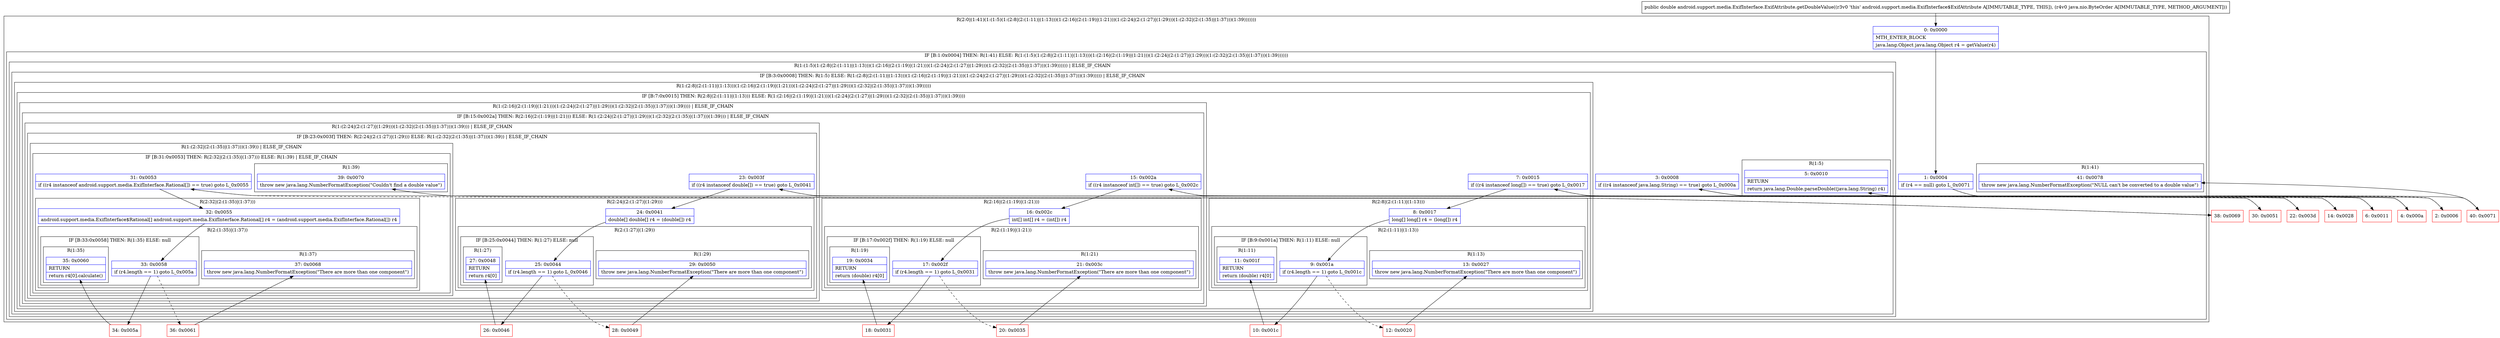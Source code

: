 digraph "CFG forandroid.support.media.ExifInterface.ExifAttribute.getDoubleValue(Ljava\/nio\/ByteOrder;)D" {
subgraph cluster_Region_32550451 {
label = "R(2:0|(1:41)(1:(1:5)(1:(2:8|(2:(1:11)|(1:13)))(1:(2:16|(2:(1:19)|(1:21)))(1:(2:24|(2:(1:27)|(1:29)))(1:(2:32|(2:(1:35)|(1:37)))(1:39)))))))";
node [shape=record,color=blue];
Node_0 [shape=record,label="{0\:\ 0x0000|MTH_ENTER_BLOCK\l|java.lang.Object java.lang.Object r4 = getValue(r4)\l}"];
subgraph cluster_IfRegion_1768404233 {
label = "IF [B:1:0x0004] THEN: R(1:41) ELSE: R(1:(1:5)(1:(2:8|(2:(1:11)|(1:13)))(1:(2:16|(2:(1:19)|(1:21)))(1:(2:24|(2:(1:27)|(1:29)))(1:(2:32|(2:(1:35)|(1:37)))(1:39))))))";
node [shape=record,color=blue];
Node_1 [shape=record,label="{1\:\ 0x0004|if (r4 == null) goto L_0x0071\l}"];
subgraph cluster_Region_101901164 {
label = "R(1:41)";
node [shape=record,color=blue];
Node_41 [shape=record,label="{41\:\ 0x0078|throw new java.lang.NumberFormatException(\"NULL can't be converted to a double value\")\l}"];
}
subgraph cluster_Region_1312265075 {
label = "R(1:(1:5)(1:(2:8|(2:(1:11)|(1:13)))(1:(2:16|(2:(1:19)|(1:21)))(1:(2:24|(2:(1:27)|(1:29)))(1:(2:32|(2:(1:35)|(1:37)))(1:39)))))) | ELSE_IF_CHAIN\l";
node [shape=record,color=blue];
subgraph cluster_IfRegion_324621187 {
label = "IF [B:3:0x0008] THEN: R(1:5) ELSE: R(1:(2:8|(2:(1:11)|(1:13)))(1:(2:16|(2:(1:19)|(1:21)))(1:(2:24|(2:(1:27)|(1:29)))(1:(2:32|(2:(1:35)|(1:37)))(1:39))))) | ELSE_IF_CHAIN\l";
node [shape=record,color=blue];
Node_3 [shape=record,label="{3\:\ 0x0008|if ((r4 instanceof java.lang.String) == true) goto L_0x000a\l}"];
subgraph cluster_Region_647446768 {
label = "R(1:5)";
node [shape=record,color=blue];
Node_5 [shape=record,label="{5\:\ 0x0010|RETURN\l|return java.lang.Double.parseDouble((java.lang.String) r4)\l}"];
}
subgraph cluster_Region_1721488288 {
label = "R(1:(2:8|(2:(1:11)|(1:13)))(1:(2:16|(2:(1:19)|(1:21)))(1:(2:24|(2:(1:27)|(1:29)))(1:(2:32|(2:(1:35)|(1:37)))(1:39)))))";
node [shape=record,color=blue];
subgraph cluster_IfRegion_580051751 {
label = "IF [B:7:0x0015] THEN: R(2:8|(2:(1:11)|(1:13))) ELSE: R(1:(2:16|(2:(1:19)|(1:21)))(1:(2:24|(2:(1:27)|(1:29)))(1:(2:32|(2:(1:35)|(1:37)))(1:39))))";
node [shape=record,color=blue];
Node_7 [shape=record,label="{7\:\ 0x0015|if ((r4 instanceof long[]) == true) goto L_0x0017\l}"];
subgraph cluster_Region_1988744577 {
label = "R(2:8|(2:(1:11)|(1:13)))";
node [shape=record,color=blue];
Node_8 [shape=record,label="{8\:\ 0x0017|long[] long[] r4 = (long[]) r4\l}"];
subgraph cluster_Region_496213710 {
label = "R(2:(1:11)|(1:13))";
node [shape=record,color=blue];
subgraph cluster_IfRegion_1747112846 {
label = "IF [B:9:0x001a] THEN: R(1:11) ELSE: null";
node [shape=record,color=blue];
Node_9 [shape=record,label="{9\:\ 0x001a|if (r4.length == 1) goto L_0x001c\l}"];
subgraph cluster_Region_927012661 {
label = "R(1:11)";
node [shape=record,color=blue];
Node_11 [shape=record,label="{11\:\ 0x001f|RETURN\l|return (double) r4[0]\l}"];
}
}
subgraph cluster_Region_210438035 {
label = "R(1:13)";
node [shape=record,color=blue];
Node_13 [shape=record,label="{13\:\ 0x0027|throw new java.lang.NumberFormatException(\"There are more than one component\")\l}"];
}
}
}
subgraph cluster_Region_2119545210 {
label = "R(1:(2:16|(2:(1:19)|(1:21)))(1:(2:24|(2:(1:27)|(1:29)))(1:(2:32|(2:(1:35)|(1:37)))(1:39)))) | ELSE_IF_CHAIN\l";
node [shape=record,color=blue];
subgraph cluster_IfRegion_798311832 {
label = "IF [B:15:0x002a] THEN: R(2:16|(2:(1:19)|(1:21))) ELSE: R(1:(2:24|(2:(1:27)|(1:29)))(1:(2:32|(2:(1:35)|(1:37)))(1:39))) | ELSE_IF_CHAIN\l";
node [shape=record,color=blue];
Node_15 [shape=record,label="{15\:\ 0x002a|if ((r4 instanceof int[]) == true) goto L_0x002c\l}"];
subgraph cluster_Region_857280602 {
label = "R(2:16|(2:(1:19)|(1:21)))";
node [shape=record,color=blue];
Node_16 [shape=record,label="{16\:\ 0x002c|int[] int[] r4 = (int[]) r4\l}"];
subgraph cluster_Region_1189837763 {
label = "R(2:(1:19)|(1:21))";
node [shape=record,color=blue];
subgraph cluster_IfRegion_1326115772 {
label = "IF [B:17:0x002f] THEN: R(1:19) ELSE: null";
node [shape=record,color=blue];
Node_17 [shape=record,label="{17\:\ 0x002f|if (r4.length == 1) goto L_0x0031\l}"];
subgraph cluster_Region_432967674 {
label = "R(1:19)";
node [shape=record,color=blue];
Node_19 [shape=record,label="{19\:\ 0x0034|RETURN\l|return (double) r4[0]\l}"];
}
}
subgraph cluster_Region_1200617534 {
label = "R(1:21)";
node [shape=record,color=blue];
Node_21 [shape=record,label="{21\:\ 0x003c|throw new java.lang.NumberFormatException(\"There are more than one component\")\l}"];
}
}
}
subgraph cluster_Region_334289091 {
label = "R(1:(2:24|(2:(1:27)|(1:29)))(1:(2:32|(2:(1:35)|(1:37)))(1:39))) | ELSE_IF_CHAIN\l";
node [shape=record,color=blue];
subgraph cluster_IfRegion_103237317 {
label = "IF [B:23:0x003f] THEN: R(2:24|(2:(1:27)|(1:29))) ELSE: R(1:(2:32|(2:(1:35)|(1:37)))(1:39)) | ELSE_IF_CHAIN\l";
node [shape=record,color=blue];
Node_23 [shape=record,label="{23\:\ 0x003f|if ((r4 instanceof double[]) == true) goto L_0x0041\l}"];
subgraph cluster_Region_1052421725 {
label = "R(2:24|(2:(1:27)|(1:29)))";
node [shape=record,color=blue];
Node_24 [shape=record,label="{24\:\ 0x0041|double[] double[] r4 = (double[]) r4\l}"];
subgraph cluster_Region_1080128933 {
label = "R(2:(1:27)|(1:29))";
node [shape=record,color=blue];
subgraph cluster_IfRegion_416102927 {
label = "IF [B:25:0x0044] THEN: R(1:27) ELSE: null";
node [shape=record,color=blue];
Node_25 [shape=record,label="{25\:\ 0x0044|if (r4.length == 1) goto L_0x0046\l}"];
subgraph cluster_Region_1855337818 {
label = "R(1:27)";
node [shape=record,color=blue];
Node_27 [shape=record,label="{27\:\ 0x0048|RETURN\l|return r4[0]\l}"];
}
}
subgraph cluster_Region_1565080329 {
label = "R(1:29)";
node [shape=record,color=blue];
Node_29 [shape=record,label="{29\:\ 0x0050|throw new java.lang.NumberFormatException(\"There are more than one component\")\l}"];
}
}
}
subgraph cluster_Region_1698653846 {
label = "R(1:(2:32|(2:(1:35)|(1:37)))(1:39)) | ELSE_IF_CHAIN\l";
node [shape=record,color=blue];
subgraph cluster_IfRegion_998675863 {
label = "IF [B:31:0x0053] THEN: R(2:32|(2:(1:35)|(1:37))) ELSE: R(1:39) | ELSE_IF_CHAIN\l";
node [shape=record,color=blue];
Node_31 [shape=record,label="{31\:\ 0x0053|if ((r4 instanceof android.support.media.ExifInterface.Rational[]) == true) goto L_0x0055\l}"];
subgraph cluster_Region_1088870781 {
label = "R(2:32|(2:(1:35)|(1:37)))";
node [shape=record,color=blue];
Node_32 [shape=record,label="{32\:\ 0x0055|android.support.media.ExifInterface$Rational[] android.support.media.ExifInterface.Rational[] r4 = (android.support.media.ExifInterface.Rational[]) r4\l}"];
subgraph cluster_Region_283152434 {
label = "R(2:(1:35)|(1:37))";
node [shape=record,color=blue];
subgraph cluster_IfRegion_2085334730 {
label = "IF [B:33:0x0058] THEN: R(1:35) ELSE: null";
node [shape=record,color=blue];
Node_33 [shape=record,label="{33\:\ 0x0058|if (r4.length == 1) goto L_0x005a\l}"];
subgraph cluster_Region_392707928 {
label = "R(1:35)";
node [shape=record,color=blue];
Node_35 [shape=record,label="{35\:\ 0x0060|RETURN\l|return r4[0].calculate()\l}"];
}
}
subgraph cluster_Region_1541866454 {
label = "R(1:37)";
node [shape=record,color=blue];
Node_37 [shape=record,label="{37\:\ 0x0068|throw new java.lang.NumberFormatException(\"There are more than one component\")\l}"];
}
}
}
subgraph cluster_Region_1340275408 {
label = "R(1:39)";
node [shape=record,color=blue];
Node_39 [shape=record,label="{39\:\ 0x0070|throw new java.lang.NumberFormatException(\"Couldn't find a double value\")\l}"];
}
}
}
}
}
}
}
}
}
}
}
}
}
Node_2 [shape=record,color=red,label="{2\:\ 0x0006}"];
Node_4 [shape=record,color=red,label="{4\:\ 0x000a}"];
Node_6 [shape=record,color=red,label="{6\:\ 0x0011}"];
Node_10 [shape=record,color=red,label="{10\:\ 0x001c}"];
Node_12 [shape=record,color=red,label="{12\:\ 0x0020}"];
Node_14 [shape=record,color=red,label="{14\:\ 0x0028}"];
Node_18 [shape=record,color=red,label="{18\:\ 0x0031}"];
Node_20 [shape=record,color=red,label="{20\:\ 0x0035}"];
Node_22 [shape=record,color=red,label="{22\:\ 0x003d}"];
Node_26 [shape=record,color=red,label="{26\:\ 0x0046}"];
Node_28 [shape=record,color=red,label="{28\:\ 0x0049}"];
Node_30 [shape=record,color=red,label="{30\:\ 0x0051}"];
Node_34 [shape=record,color=red,label="{34\:\ 0x005a}"];
Node_36 [shape=record,color=red,label="{36\:\ 0x0061}"];
Node_38 [shape=record,color=red,label="{38\:\ 0x0069}"];
Node_40 [shape=record,color=red,label="{40\:\ 0x0071}"];
MethodNode[shape=record,label="{public double android.support.media.ExifInterface.ExifAttribute.getDoubleValue((r3v0 'this' android.support.media.ExifInterface$ExifAttribute A[IMMUTABLE_TYPE, THIS]), (r4v0 java.nio.ByteOrder A[IMMUTABLE_TYPE, METHOD_ARGUMENT])) }"];
MethodNode -> Node_0;
Node_0 -> Node_1;
Node_1 -> Node_2[style=dashed];
Node_1 -> Node_40;
Node_3 -> Node_4;
Node_3 -> Node_6[style=dashed];
Node_7 -> Node_8;
Node_7 -> Node_14[style=dashed];
Node_8 -> Node_9;
Node_9 -> Node_10;
Node_9 -> Node_12[style=dashed];
Node_15 -> Node_16;
Node_15 -> Node_22[style=dashed];
Node_16 -> Node_17;
Node_17 -> Node_18;
Node_17 -> Node_20[style=dashed];
Node_23 -> Node_24;
Node_23 -> Node_30[style=dashed];
Node_24 -> Node_25;
Node_25 -> Node_26;
Node_25 -> Node_28[style=dashed];
Node_31 -> Node_32;
Node_31 -> Node_38[style=dashed];
Node_32 -> Node_33;
Node_33 -> Node_34;
Node_33 -> Node_36[style=dashed];
Node_2 -> Node_3;
Node_4 -> Node_5;
Node_6 -> Node_7;
Node_10 -> Node_11;
Node_12 -> Node_13;
Node_14 -> Node_15;
Node_18 -> Node_19;
Node_20 -> Node_21;
Node_22 -> Node_23;
Node_26 -> Node_27;
Node_28 -> Node_29;
Node_30 -> Node_31;
Node_34 -> Node_35;
Node_36 -> Node_37;
Node_38 -> Node_39;
Node_40 -> Node_41;
}

